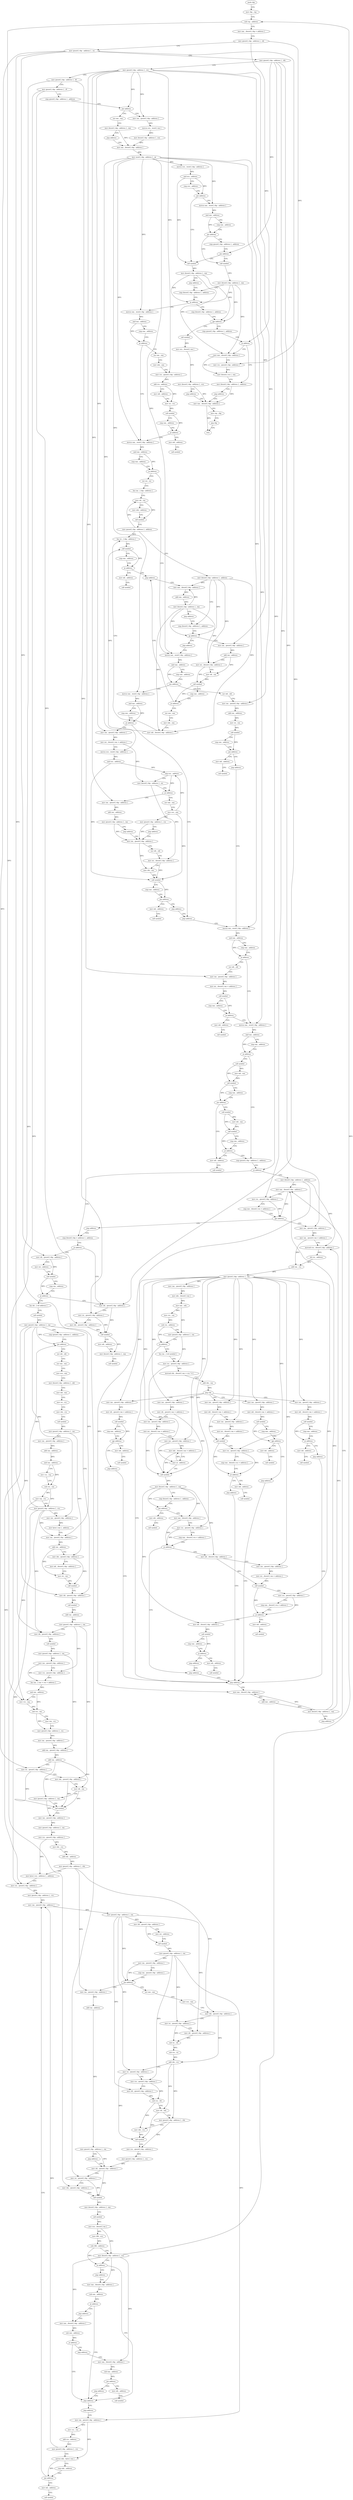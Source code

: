 digraph "func" {
"366496" [label = "push rbp" ]
"366497" [label = "mov rbp , rsp" ]
"366500" [label = "sub rsp , address" ]
"366507" [label = "mov eax , dword [ rbp + address ]" ]
"366510" [label = "mov qword [ rbp - address ] , rdi" ]
"366514" [label = "mov qword [ rbp - address ] , rsi" ]
"366518" [label = "mov qword [ rbp - address ] , rdx" ]
"366522" [label = "mov qword [ rbp - address ] , rcx" ]
"366526" [label = "mov qword [ rbp - address ] , r8" ]
"366530" [label = "mov qword [ rbp - address ] , r9" ]
"366534" [label = "cmp qword [ rbp - address ] , address" ]
"366539" [label = "jne address" ]
"366558" [label = "mov rax , qword [ rbp - address ]" ]
"366545" [label = "xor eax , eax" ]
"366562" [label = "movsx ecx , word [ rax ]" ]
"366565" [label = "mov dword [ rbp - address ] , ecx" ]
"366571" [label = "mov eax , dword [ rbp - address ]" ]
"366547" [label = "mov dword [ rbp - address ] , eax" ]
"366553" [label = "jmp address" ]
"366624" [label = "call symbol" ]
"366629" [label = "mov dword [ rbp - address ] , eax" ]
"366632" [label = "jmp address" ]
"366645" [label = "cmp dword [ rbp - address ] , address" ]
"366597" [label = "movsx eax , word [ rbp - address ]" ]
"366601" [label = "and eax , address" ]
"366604" [label = "cmp eax , address" ]
"366607" [label = "jne address" ]
"366637" [label = "call symbol" ]
"366613" [label = "cmp qword [ rbp - address ] , address" ]
"366577" [label = "mov word [ rbp - address ] , ax" ]
"366581" [label = "movsx ecx , word [ rbp - address ]" ]
"366585" [label = "and ecx , address" ]
"366588" [label = "cmp ecx , address" ]
"366591" [label = "jne address" ]
"366649" [label = "je address" ]
"366712" [label = "movsx eax , word [ rbp - address ]" ]
"366655" [label = "cmp dword [ rbp - address ] , address" ]
"366642" [label = "mov dword [ rbp - address ] , eax" ]
"366618" [label = "jne address" ]
"366716" [label = "and eax , address" ]
"366719" [label = "cmp eax , address" ]
"366722" [label = "je address" ]
"366775" [label = "movsx eax , word [ rbp - address ]" ]
"366728" [label = "xor eax , eax" ]
"366659" [label = "jge address" ]
"366680" [label = "cmp qword [ rbp - address ] , address" ]
"366665" [label = "call symbol" ]
"366779" [label = "and eax , address" ]
"366782" [label = "cmp eax , address" ]
"366785" [label = "je address" ]
"366933" [label = "movsx eax , word [ rbp - address ]" ]
"366791" [label = "xor esi , esi" ]
"366730" [label = "mov edx , eax" ]
"366732" [label = "mov rcx , qword [ rbp - address ]" ]
"366736" [label = "add rcx , address" ]
"366743" [label = "mov edi , address" ]
"366748" [label = "mov rsi , rcx" ]
"366751" [label = "call symbol" ]
"366756" [label = "cmp eax , address" ]
"366759" [label = "je address" ]
"366765" [label = "mov edi , address" ]
"366685" [label = "je address" ]
"366700" [label = "mov dword [ rbp - address ] , address" ]
"366691" [label = "mov eax , dword [ rbp - address ]" ]
"366670" [label = "mov ecx , dword [ rax ]" ]
"366672" [label = "mov dword [ rbp - address ] , ecx" ]
"366675" [label = "jmp address" ]
"368383" [label = "mov eax , dword [ rbp - address ]" ]
"366937" [label = "and eax , address" ]
"366940" [label = "cmp eax , address" ]
"366943" [label = "jne address" ]
"366993" [label = "movsx eax , word [ rbp - address ]" ]
"366949" [label = "xor edi , edi" ]
"366793" [label = "lea rax , [ rbp - address ]" ]
"366800" [label = "mov rdi , rax" ]
"366803" [label = "mov edx , address" ]
"366808" [label = "call symbol" ]
"366813" [label = "mov qword [ rbp - address ] , address" ]
"366824" [label = "mov dword [ rbp - address ] , address" ]
"366831" [label = "cmp dword [ rbp - address ] , address" ]
"366770" [label = "call symbol" ]
"366707" [label = "jmp address" ]
"366694" [label = "mov rcx , qword [ rbp - address ]" ]
"366698" [label = "mov dword [ rcx ] , eax" ]
"368386" [label = "mov rsp , rbp" ]
"368389" [label = "pop rbp" ]
"368390" [label = "retn" ]
"366997" [label = "and eax , address" ]
"367000" [label = "cmp eax , address" ]
"367003" [label = "je address" ]
"367126" [label = "jmp address" ]
"367009" [label = "mov rax , qword [ rbp - address ]" ]
"366951" [label = "mov rax , qword [ rbp - address ]" ]
"366955" [label = "add rax , address" ]
"366961" [label = "mov rsi , rax" ]
"366964" [label = "call symbol" ]
"366969" [label = "cmp eax , address" ]
"366972" [label = "jne address" ]
"366988" [label = "jmp address" ]
"366978" [label = "mov edi , address" ]
"366928" [label = "jmp address" ]
"366841" [label = "mov rax , qword [ rbp - address ]" ]
"366845" [label = "add rax , address" ]
"366851" [label = "mov esi , dword [ rbp - address ]" ]
"366854" [label = "mov rdi , rax" ]
"366857" [label = "call symbol" ]
"366862" [label = "cmp eax , address" ]
"366865" [label = "je address" ]
"366909" [label = "jmp address" ]
"366871" [label = "xor eax , eax" ]
"367131" [label = "movsx eax , word [ rbp - address ]" ]
"367013" [label = "mov esi , dword [ rax + address ]" ]
"367019" [label = "movsx ecx , word [ rbp - address ]" ]
"367023" [label = "and ecx , address" ]
"367026" [label = "cmp ecx , address" ]
"367029" [label = "mov dword [ rbp - address ] , esi" ]
"367035" [label = "je address" ]
"367063" [label = "xor eax , eax" ]
"367041" [label = "mov rax , qword [ rbp - address ]" ]
"366983" [label = "call symbol" ]
"366914" [label = "mov eax , dword [ rbp - address ]" ]
"366873" [label = "mov edx , eax" ]
"366875" [label = "mov edi , dword [ rbp - address ]" ]
"366878" [label = "lea rsi , [ rbp - address ]" ]
"366885" [label = "call symbol" ]
"366890" [label = "cmp eax , address" ]
"366893" [label = "je address" ]
"366899" [label = "mov edi , address" ]
"367135" [label = "and eax , address" ]
"367138" [label = "cmp eax , address" ]
"367141" [label = "je address" ]
"367180" [label = "movsx eax , word [ rbp - address ]" ]
"367147" [label = "xor edi , edi" ]
"367065" [label = "mov ecx , eax" ]
"367067" [label = "mov qword [ rbp - address ] , rcx" ]
"367074" [label = "jmp address" ]
"367079" [label = "mov rax , qword [ rbp - address ]" ]
"367045" [label = "add rax , address" ]
"367051" [label = "mov qword [ rbp - address ] , rax" ]
"367058" [label = "jmp address" ]
"366917" [label = "add eax , address" ]
"366920" [label = "mov dword [ rbp - address ] , eax" ]
"366923" [label = "jmp address" ]
"366904" [label = "call symbol" ]
"367184" [label = "and eax , address" ]
"367187" [label = "cmp eax , address" ]
"367190" [label = "je address" ]
"367248" [label = "cmp qword [ rbp - address ] , address" ]
"367196" [label = "call symbol" ]
"367149" [label = "mov rax , qword [ rbp - address ]" ]
"367153" [label = "mov esi , dword [ rax + address ]" ]
"367156" [label = "call symbol" ]
"367161" [label = "cmp eax , address" ]
"367164" [label = "je address" ]
"367170" [label = "mov edi , address" ]
"367086" [label = "xor edi , edi" ]
"367088" [label = "mov esi , dword [ rbp - address ]" ]
"367094" [label = "mov rdx , rax" ]
"367097" [label = "call symbol" ]
"367102" [label = "cmp eax , address" ]
"367105" [label = "jne address" ]
"367121" [label = "jmp address" ]
"367111" [label = "mov edi , address" ]
"366835" [label = "jg address" ]
"367253" [label = "je address" ]
"367751" [label = "cmp dword [ rbp + address ] , address" ]
"367259" [label = "mov dword [ rbp - address ] , address" ]
"367201" [label = "mov edi , eax" ]
"367203" [label = "call symbol" ]
"367208" [label = "cmp eax , address" ]
"367211" [label = "jne address" ]
"367238" [label = "mov edi , address" ]
"367217" [label = "call symbol" ]
"367175" [label = "call symbol" ]
"367116" [label = "call symbol" ]
"367755" [label = "je address" ]
"367785" [label = "mov rdi , qword [ rbp - address ]" ]
"367761" [label = "mov rdi , qword [ rbp - address ]" ]
"367269" [label = "mov eax , dword [ rbp - address ]" ]
"367243" [label = "call symbol" ]
"367222" [label = "mov edi , eax" ]
"367224" [label = "call symbol" ]
"367229" [label = "cmp eax , address" ]
"367232" [label = "je address" ]
"367789" [label = "mov rsi , qword [ rbp - address ]" ]
"367793" [label = "mov rdx , qword [ rbp - address ]" ]
"367797" [label = "call symbol" ]
"367802" [label = "mov edi , address" ]
"367807" [label = "mov dword [ rbp - address ] , eax" ]
"367813" [label = "call symbol" ]
"367765" [label = "mov esi , address" ]
"367770" [label = "call symbol" ]
"367775" [label = "cmp rax , address" ]
"367779" [label = "je address" ]
"367818" [label = "lea rdi , [ rel address ]" ]
"367746" [label = "jmp address" ]
"367288" [label = "mov rax , qword [ rbp - address ]" ]
"367292" [label = "mov rax , qword [ rax + address ]" ]
"367296" [label = "movsxd rcx , dword [ rbp - address ]" ]
"367303" [label = "shl rcx , address" ]
"367307" [label = "add rax , rcx" ]
"367310" [label = "mov qword [ rbp - address ] , rax" ]
"367317" [label = "mov rax , qword [ rbp - address ]" ]
"367324" [label = "mov edx , dword [ rax ]" ]
"367326" [label = "mov eax , edx" ]
"367328" [label = "mov rcx , rax" ]
"367331" [label = "sub rcx , address" ]
"367335" [label = "mov qword [ rbp - address ] , rax" ]
"367342" [label = "ja address" ]
"367721" [label = "jmp address" ]
"367348" [label = "lea rax , [ rel symbol ]" ]
"367825" [label = "call symbol" ]
"367830" [label = "mov qword [ rbp - address ] , rax" ]
"367834" [label = "cmp qword [ rbp - address ] , address" ]
"367839" [label = "jne address" ]
"367934" [label = "mov rdi , qword [ rbp - address ]" ]
"367845" [label = "xor edi , edi" ]
"367726" [label = "mov eax , dword [ rbp - address ]" ]
"367355" [label = "mov rcx , qword [ rbp - address ]" ]
"367362" [label = "movsxd rdx , dword [ rax + rcx * 4 ]" ]
"367366" [label = "add rdx , rax" ]
"367369" [label = "jmp rdx" ]
"367371" [label = "mov rax , qword [ rbp - address ]" ]
"367410" [label = "mov rax , qword [ rbp - address ]" ]
"367586" [label = "mov rax , qword [ rbp - address ]" ]
"367642" [label = "mov rax , qword [ rbp - address ]" ]
"367682" [label = "mov rax , qword [ rbp - address ]" ]
"367938" [label = "call symbol" ]
"367943" [label = "add rax , address" ]
"367947" [label = "mov qword [ rbp - address ] , rax" ]
"367951" [label = "mov rdi , qword [ rbp - address ]" ]
"367955" [label = "call symbol" ]
"367960" [label = "mov qword [ rbp - address ] , rax" ]
"367964" [label = "mov rax , qword [ rbp - address ]" ]
"367968" [label = "mov rcx , qword [ rbp - address ]" ]
"367972" [label = "lea rax , [ rax + rcx + address ]" ]
"367977" [label = "and rax , address" ]
"367981" [label = "mov rcx , rsp" ]
"367984" [label = "sub rcx , rax" ]
"367987" [label = "mov rsp , rcx" ]
"367990" [label = "mov qword [ rbp - address ] , rcx" ]
"367994" [label = "mov rax , qword [ rbp - address ]" ]
"367998" [label = "add rax , qword [ rbp - address ]" ]
"368002" [label = "add rax , address" ]
"368008" [label = "mov rsi , qword [ rbp - address ]" ]
"368012" [label = "mov rdx , qword [ rbp - address ]" ]
"368016" [label = "mov rdi , rax" ]
"368019" [label = "mov qword [ rbp - address ] , rax" ]
"368026" [label = "call symbol" ]
"368031" [label = "mov rax , qword [ rbp - address ]" ]
"368038" [label = "mov qword [ rbp - address ] , rax" ]
"368042" [label = "mov rcx , qword [ rbp - address ]" ]
"368046" [label = "mov rdx , rcx" ]
"368049" [label = "add rdx , address" ]
"368056" [label = "mov qword [ rbp - address ] , rdx" ]
"368060" [label = "mov byte [ rcx - address ] , address" ]
"368064" [label = "mov rcx , qword [ rbp - address ]" ]
"368068" [label = "mov qword [ rbp - address ] , rcx" ]
"368072" [label = "mov rax , qword [ rbp - address ]" ]
"367847" [label = "xor eax , eax" ]
"367849" [label = "mov ecx , eax" ]
"367851" [label = "mov dword [ rbp - address ] , edi" ]
"367857" [label = "mov edi , eax" ]
"367859" [label = "mov rsi , rcx" ]
"367862" [label = "mov rdx , rcx" ]
"367865" [label = "call symbol" ]
"367870" [label = "mov qword [ rbp - address ] , rax" ]
"367874" [label = "mov rax , qword [ rbp - address ]" ]
"367878" [label = "add rax , address" ]
"367882" [label = "and rax , address" ]
"367886" [label = "mov rcx , rsp" ]
"367889" [label = "sub rcx , rax" ]
"367892" [label = "mov rsp , rcx" ]
"367895" [label = "mov qword [ rbp - address ] , rcx" ]
"367899" [label = "mov rax , qword [ rbp - address ]" ]
"367903" [label = "mov byte [ rax ] , address" ]
"367906" [label = "mov rax , qword [ rbp - address ]" ]
"367910" [label = "add rax , address" ]
"367916" [label = "mov rdx , qword [ rbp - address ]" ]
"367920" [label = "mov edi , dword [ rbp - address ]" ]
"367926" [label = "mov rsi , rax" ]
"367929" [label = "call symbol" ]
"367732" [label = "add eax , address" ]
"367735" [label = "mov dword [ rbp - address ] , eax" ]
"367741" [label = "jmp address" ]
"367378" [label = "mov edi , dword [ rax + address ]" ]
"367381" [label = "call symbol" ]
"367386" [label = "cmp eax , address" ]
"367389" [label = "je address" ]
"367405" [label = "jmp address" ]
"367395" [label = "mov edi , address" ]
"367417" [label = "mov rdi , qword [ rax + address ]" ]
"367421" [label = "mov rax , qword [ rbp - address ]" ]
"367428" [label = "mov esi , dword [ rax + address ]" ]
"367431" [label = "mov rax , qword [ rbp - address ]" ]
"367438" [label = "mov edx , dword [ rax + address ]" ]
"367441" [label = "mov al , address" ]
"367443" [label = "call symbol" ]
"367448" [label = "mov dword [ rbp - address ] , eax" ]
"367454" [label = "cmp dword [ rbp - address ] , address" ]
"367461" [label = "jne address" ]
"367477" [label = "mov eax , dword [ rbp - address ]" ]
"367467" [label = "mov edi , address" ]
"367593" [label = "mov edi , dword [ rax + address ]" ]
"367596" [label = "mov rax , qword [ rbp - address ]" ]
"367603" [label = "mov esi , dword [ rax + address ]" ]
"367606" [label = "call symbol" ]
"367611" [label = "mov rcx , qword [ rbp - address ]" ]
"367618" [label = "cmp eax , dword [ rcx + address ]" ]
"367621" [label = "je address" ]
"367637" [label = "jmp address" ]
"367627" [label = "mov edi , address" ]
"367649" [label = "mov rdi , qword [ rax + address ]" ]
"367653" [label = "call symbol" ]
"367658" [label = "cmp eax , address" ]
"367661" [label = "jge address" ]
"367677" [label = "jmp address" ]
"367667" [label = "mov edi , address" ]
"367689" [label = "mov edi , dword [ rax + address ]" ]
"367692" [label = "call symbol" ]
"367697" [label = "cmp eax , address" ]
"367700" [label = "jge address" ]
"367716" [label = "jmp address" ]
"367706" [label = "mov edi , address" ]
"368134" [label = "xor eax , eax" ]
"368136" [label = "mov ecx , eax" ]
"368138" [label = "mov rdx , qword [ rbp - address ]" ]
"368142" [label = "mov rsi , qword [ rbp - address ]" ]
"368146" [label = "mov rdi , qword [ rbp - address ]" ]
"368150" [label = "sub rsi , rdi" ]
"368153" [label = "sub rcx , rsi" ]
"368156" [label = "add rdx , rcx" ]
"368159" [label = "mov rsi , qword [ rbp - address ]" ]
"368163" [label = "mov rcx , qword [ rbp - address ]" ]
"368167" [label = "mov rdi , qword [ rbp - address ]" ]
"368171" [label = "sub rcx , rdi" ]
"368174" [label = "mov rdi , rdx" ]
"368177" [label = "mov qword [ rbp - address ] , rdx" ]
"368184" [label = "mov rdx , rcx" ]
"368187" [label = "call symbol" ]
"368192" [label = "mov rcx , qword [ rbp - address ]" ]
"368199" [label = "mov qword [ rbp - address ] , rcx" ]
"368206" [label = "mov rdi , qword [ rbp - address ]" ]
"368112" [label = "mov rax , qword [ rbp - address ]" ]
"368116" [label = "add rax , address" ]
"368122" [label = "mov qword [ rbp - address ] , rax" ]
"368129" [label = "jmp address" ]
"367275" [label = "mov rcx , qword [ rbp - address ]" ]
"367279" [label = "cmp eax , dword [ rcx + address ]" ]
"367282" [label = "jge address" ]
"367400" [label = "call symbol" ]
"367483" [label = "mov rcx , qword [ rbp - address ]" ]
"367490" [label = "cmp eax , dword [ rcx + address ]" ]
"367493" [label = "je address" ]
"367581" [label = "jmp address" ]
"367499" [label = "mov edi , dword [ rbp - address ]" ]
"367472" [label = "call symbol" ]
"367632" [label = "call symbol" ]
"367672" [label = "call symbol" ]
"367711" [label = "call symbol" ]
"368323" [label = "jmp address" ]
"368338" [label = "jmp address" ]
"368258" [label = "jmp address" ]
"368263" [label = "mov eax , dword [ rbp - address ]" ]
"368213" [label = "mov rsi , qword [ rbp - address ]" ]
"368217" [label = "mov rdx , qword [ rbp - address ]" ]
"368221" [label = "call symbol" ]
"368226" [label = "mov dword [ rbp - address ] , eax" ]
"368232" [label = "call symbol" ]
"368237" [label = "mov ecx , dword [ rax ]" ]
"368239" [label = "mov r8d , ecx" ]
"368242" [label = "sub r8d , address" ]
"368246" [label = "mov dword [ rbp - address ] , ecx" ]
"368252" [label = "je address" ]
"367505" [label = "mov rax , qword [ rbp - address ]" ]
"367512" [label = "mov esi , dword [ rax + address ]" ]
"367515" [label = "call symbol" ]
"367520" [label = "mov rcx , qword [ rbp - address ]" ]
"367527" [label = "cmp eax , dword [ rcx + address ]" ]
"367530" [label = "je address" ]
"367546" [label = "mov edi , dword [ rbp - address ]" ]
"367536" [label = "mov edi , address" ]
"368343" [label = "mov rax , qword [ rbp - address ]" ]
"368269" [label = "sub eax , address" ]
"368272" [label = "je address" ]
"368278" [label = "jmp address" ]
"367552" [label = "call symbol" ]
"367557" [label = "cmp eax , address" ]
"367560" [label = "je address" ]
"367576" [label = "jmp address" ]
"367566" [label = "mov edi , address" ]
"367541" [label = "call symbol" ]
"368347" [label = "mov rcx , rax" ]
"368350" [label = "add rcx , address" ]
"368357" [label = "mov qword [ rbp - address ] , rcx" ]
"368361" [label = "movsx edx , byte [ rax ]" ]
"368364" [label = "cmp edx , address" ]
"368367" [label = "jne address" ]
"368373" [label = "mov edi , address" ]
"368283" [label = "mov eax , dword [ rbp - address ]" ]
"367571" [label = "call symbol" ]
"368076" [label = "mov qword [ rbp - address ] , rax" ]
"368080" [label = "mov rdi , qword [ rbp - address ]" ]
"368084" [label = "mov esi , address" ]
"368089" [label = "call symbol" ]
"368094" [label = "mov qword [ rbp - address ] , rax" ]
"368098" [label = "mov rax , qword [ rbp - address ]" ]
"368102" [label = "cmp rax , qword [ rbp - address ]" ]
"368106" [label = "jne address" ]
"368378" [label = "call symbol" ]
"368289" [label = "sub eax , address" ]
"368292" [label = "je address" ]
"368298" [label = "jmp address" ]
"368303" [label = "mov eax , dword [ rbp - address ]" ]
"368309" [label = "sub eax , address" ]
"368312" [label = "jne address" ]
"368328" [label = "mov edi , address" ]
"368318" [label = "jmp address" ]
"368333" [label = "call symbol" ]
"366496" -> "366497" [ label = "CFG" ]
"366497" -> "366500" [ label = "CFG" ]
"366500" -> "366507" [ label = "CFG" ]
"366500" -> "367981" [ label = "DFG" ]
"366507" -> "366510" [ label = "CFG" ]
"366510" -> "366514" [ label = "CFG" ]
"366510" -> "366685" [ label = "DFG" ]
"366510" -> "366694" [ label = "DFG" ]
"366514" -> "366518" [ label = "CFG" ]
"366514" -> "367785" [ label = "DFG" ]
"366514" -> "367761" [ label = "DFG" ]
"366514" -> "367934" [ label = "DFG" ]
"366514" -> "368008" [ label = "DFG" ]
"366518" -> "366522" [ label = "CFG" ]
"366518" -> "366618" [ label = "DFG" ]
"366518" -> "367253" [ label = "DFG" ]
"366518" -> "367275" [ label = "DFG" ]
"366518" -> "367288" [ label = "DFG" ]
"366522" -> "366526" [ label = "CFG" ]
"366522" -> "366539" [ label = "DFG" ]
"366522" -> "366558" [ label = "DFG" ]
"366522" -> "366732" [ label = "DFG" ]
"366522" -> "366951" [ label = "DFG" ]
"366522" -> "367009" [ label = "DFG" ]
"366522" -> "366841" [ label = "DFG" ]
"366522" -> "367041" [ label = "DFG" ]
"366522" -> "367149" [ label = "DFG" ]
"366526" -> "366530" [ label = "CFG" ]
"366526" -> "367789" [ label = "DFG" ]
"366526" -> "368213" [ label = "DFG" ]
"366530" -> "366534" [ label = "CFG" ]
"366530" -> "367793" [ label = "DFG" ]
"366530" -> "368217" [ label = "DFG" ]
"366534" -> "366539" [ label = "CFG" ]
"366539" -> "366558" [ label = "CFG" ]
"366539" -> "366545" [ label = "CFG" ]
"366558" -> "366562" [ label = "DFG" ]
"366545" -> "366547" [ label = "CFG" ]
"366562" -> "366565" [ label = "DFG" ]
"366565" -> "366571" [ label = "DFG" ]
"366571" -> "366577" [ label = "DFG" ]
"366547" -> "366553" [ label = "CFG" ]
"366547" -> "366571" [ label = "DFG" ]
"366553" -> "366571" [ label = "CFG" ]
"366624" -> "366629" [ label = "DFG" ]
"366629" -> "366632" [ label = "CFG" ]
"366629" -> "366649" [ label = "DFG" ]
"366629" -> "366659" [ label = "DFG" ]
"366629" -> "366691" [ label = "DFG" ]
"366632" -> "366645" [ label = "CFG" ]
"366645" -> "366649" [ label = "CFG" ]
"366597" -> "366601" [ label = "DFG" ]
"366601" -> "366604" [ label = "CFG" ]
"366601" -> "366607" [ label = "DFG" ]
"366604" -> "366607" [ label = "CFG" ]
"366607" -> "366637" [ label = "CFG" ]
"366607" -> "366613" [ label = "CFG" ]
"366637" -> "366642" [ label = "DFG" ]
"366613" -> "366618" [ label = "CFG" ]
"366577" -> "366581" [ label = "DFG" ]
"366577" -> "366597" [ label = "DFG" ]
"366577" -> "366712" [ label = "DFG" ]
"366577" -> "366775" [ label = "DFG" ]
"366577" -> "366933" [ label = "DFG" ]
"366577" -> "366993" [ label = "DFG" ]
"366577" -> "367019" [ label = "DFG" ]
"366577" -> "367131" [ label = "DFG" ]
"366577" -> "367180" [ label = "DFG" ]
"366581" -> "366585" [ label = "DFG" ]
"366585" -> "366588" [ label = "CFG" ]
"366585" -> "366591" [ label = "DFG" ]
"366585" -> "366624" [ label = "DFG" ]
"366588" -> "366591" [ label = "CFG" ]
"366591" -> "366624" [ label = "CFG" ]
"366591" -> "366597" [ label = "CFG" ]
"366649" -> "366712" [ label = "CFG" ]
"366649" -> "366655" [ label = "CFG" ]
"366712" -> "366716" [ label = "DFG" ]
"366655" -> "366659" [ label = "CFG" ]
"366642" -> "366645" [ label = "CFG" ]
"366642" -> "366649" [ label = "DFG" ]
"366642" -> "366659" [ label = "DFG" ]
"366642" -> "366691" [ label = "DFG" ]
"366618" -> "366637" [ label = "CFG" ]
"366618" -> "366624" [ label = "CFG" ]
"366716" -> "366719" [ label = "CFG" ]
"366716" -> "366722" [ label = "DFG" ]
"366719" -> "366722" [ label = "CFG" ]
"366722" -> "366775" [ label = "CFG" ]
"366722" -> "366728" [ label = "CFG" ]
"366775" -> "366779" [ label = "DFG" ]
"366728" -> "366730" [ label = "CFG" ]
"366659" -> "366680" [ label = "CFG" ]
"366659" -> "366665" [ label = "CFG" ]
"366680" -> "366685" [ label = "CFG" ]
"366665" -> "366670" [ label = "DFG" ]
"366779" -> "366782" [ label = "CFG" ]
"366779" -> "366785" [ label = "DFG" ]
"366782" -> "366785" [ label = "CFG" ]
"366785" -> "366933" [ label = "CFG" ]
"366785" -> "366791" [ label = "CFG" ]
"366933" -> "366937" [ label = "DFG" ]
"366791" -> "366793" [ label = "CFG" ]
"366730" -> "366732" [ label = "CFG" ]
"366732" -> "366736" [ label = "DFG" ]
"366736" -> "366743" [ label = "CFG" ]
"366736" -> "366748" [ label = "DFG" ]
"366743" -> "366748" [ label = "CFG" ]
"366748" -> "366751" [ label = "DFG" ]
"366751" -> "366756" [ label = "CFG" ]
"366751" -> "366759" [ label = "DFG" ]
"366756" -> "366759" [ label = "CFG" ]
"366759" -> "366775" [ label = "CFG" ]
"366759" -> "366765" [ label = "CFG" ]
"366765" -> "366770" [ label = "CFG" ]
"366685" -> "366700" [ label = "CFG" ]
"366685" -> "366691" [ label = "CFG" ]
"366700" -> "366707" [ label = "CFG" ]
"366700" -> "368383" [ label = "DFG" ]
"366691" -> "366694" [ label = "CFG" ]
"366691" -> "366698" [ label = "DFG" ]
"366670" -> "366672" [ label = "DFG" ]
"366672" -> "366675" [ label = "CFG" ]
"366672" -> "368383" [ label = "DFG" ]
"366675" -> "368383" [ label = "CFG" ]
"368383" -> "368386" [ label = "CFG" ]
"368383" -> "368390" [ label = "DFG" ]
"366937" -> "366940" [ label = "CFG" ]
"366937" -> "366943" [ label = "DFG" ]
"366940" -> "366943" [ label = "CFG" ]
"366943" -> "366993" [ label = "CFG" ]
"366943" -> "366949" [ label = "CFG" ]
"366993" -> "366997" [ label = "DFG" ]
"366949" -> "366951" [ label = "CFG" ]
"366793" -> "366800" [ label = "CFG" ]
"366800" -> "366803" [ label = "CFG" ]
"366800" -> "366808" [ label = "DFG" ]
"366803" -> "366808" [ label = "CFG" ]
"366808" -> "366813" [ label = "CFG" ]
"366813" -> "366824" [ label = "CFG" ]
"366813" -> "366800" [ label = "DFG" ]
"366813" -> "366878" [ label = "DFG" ]
"366824" -> "366831" [ label = "CFG" ]
"366824" -> "366835" [ label = "DFG" ]
"366824" -> "366851" [ label = "DFG" ]
"366824" -> "366875" [ label = "DFG" ]
"366824" -> "366914" [ label = "DFG" ]
"366831" -> "366835" [ label = "CFG" ]
"366707" -> "368383" [ label = "CFG" ]
"366694" -> "366698" [ label = "DFG" ]
"366698" -> "366700" [ label = "CFG" ]
"368386" -> "368389" [ label = "CFG" ]
"368389" -> "368390" [ label = "CFG" ]
"366997" -> "367000" [ label = "CFG" ]
"366997" -> "367003" [ label = "DFG" ]
"367000" -> "367003" [ label = "CFG" ]
"367003" -> "367126" [ label = "CFG" ]
"367003" -> "367009" [ label = "CFG" ]
"367126" -> "367131" [ label = "CFG" ]
"367009" -> "367013" [ label = "DFG" ]
"366951" -> "366955" [ label = "DFG" ]
"366955" -> "366961" [ label = "DFG" ]
"366961" -> "366964" [ label = "DFG" ]
"366964" -> "366969" [ label = "CFG" ]
"366964" -> "366972" [ label = "DFG" ]
"366969" -> "366972" [ label = "CFG" ]
"366972" -> "366988" [ label = "CFG" ]
"366972" -> "366978" [ label = "CFG" ]
"366988" -> "367131" [ label = "CFG" ]
"366978" -> "366983" [ label = "CFG" ]
"366928" -> "366933" [ label = "CFG" ]
"366841" -> "366845" [ label = "DFG" ]
"366845" -> "366851" [ label = "CFG" ]
"366845" -> "366854" [ label = "DFG" ]
"366851" -> "366854" [ label = "CFG" ]
"366851" -> "366857" [ label = "DFG" ]
"366854" -> "366857" [ label = "DFG" ]
"366857" -> "366862" [ label = "CFG" ]
"366857" -> "366865" [ label = "DFG" ]
"366862" -> "366865" [ label = "CFG" ]
"366865" -> "366909" [ label = "CFG" ]
"366865" -> "366871" [ label = "CFG" ]
"366909" -> "366914" [ label = "CFG" ]
"366871" -> "366873" [ label = "CFG" ]
"367131" -> "367135" [ label = "DFG" ]
"367013" -> "367019" [ label = "CFG" ]
"367013" -> "367029" [ label = "DFG" ]
"367019" -> "367023" [ label = "DFG" ]
"367023" -> "367026" [ label = "DFG" ]
"367023" -> "367097" [ label = "DFG" ]
"367026" -> "367029" [ label = "CFG" ]
"367026" -> "367035" [ label = "DFG" ]
"367029" -> "367035" [ label = "CFG" ]
"367029" -> "367088" [ label = "DFG" ]
"367035" -> "367063" [ label = "CFG" ]
"367035" -> "367041" [ label = "CFG" ]
"367063" -> "367065" [ label = "CFG" ]
"367041" -> "367045" [ label = "DFG" ]
"366914" -> "366917" [ label = "DFG" ]
"366873" -> "366875" [ label = "CFG" ]
"366875" -> "366878" [ label = "CFG" ]
"366875" -> "366885" [ label = "DFG" ]
"366878" -> "366885" [ label = "DFG" ]
"366885" -> "366890" [ label = "CFG" ]
"366885" -> "366893" [ label = "DFG" ]
"366890" -> "366893" [ label = "CFG" ]
"366893" -> "366909" [ label = "CFG" ]
"366893" -> "366899" [ label = "CFG" ]
"366899" -> "366904" [ label = "CFG" ]
"367135" -> "367138" [ label = "CFG" ]
"367135" -> "367141" [ label = "DFG" ]
"367138" -> "367141" [ label = "CFG" ]
"367141" -> "367180" [ label = "CFG" ]
"367141" -> "367147" [ label = "CFG" ]
"367180" -> "367184" [ label = "DFG" ]
"367147" -> "367149" [ label = "CFG" ]
"367065" -> "367067" [ label = "CFG" ]
"367065" -> "367026" [ label = "DFG" ]
"367065" -> "367097" [ label = "DFG" ]
"367067" -> "367074" [ label = "CFG" ]
"367067" -> "367079" [ label = "DFG" ]
"367074" -> "367079" [ label = "CFG" ]
"367079" -> "367086" [ label = "CFG" ]
"367079" -> "367094" [ label = "DFG" ]
"367045" -> "367051" [ label = "DFG" ]
"367051" -> "367058" [ label = "CFG" ]
"367051" -> "367079" [ label = "DFG" ]
"367058" -> "367079" [ label = "CFG" ]
"366917" -> "366920" [ label = "DFG" ]
"366920" -> "366923" [ label = "CFG" ]
"366920" -> "366835" [ label = "DFG" ]
"366920" -> "366851" [ label = "DFG" ]
"366920" -> "366875" [ label = "DFG" ]
"366920" -> "366914" [ label = "DFG" ]
"366923" -> "366831" [ label = "CFG" ]
"367184" -> "367187" [ label = "CFG" ]
"367184" -> "367190" [ label = "DFG" ]
"367187" -> "367190" [ label = "CFG" ]
"367190" -> "367248" [ label = "CFG" ]
"367190" -> "367196" [ label = "CFG" ]
"367248" -> "367253" [ label = "CFG" ]
"367196" -> "367201" [ label = "DFG" ]
"367196" -> "367203" [ label = "DFG" ]
"367149" -> "367153" [ label = "DFG" ]
"367153" -> "367156" [ label = "DFG" ]
"367156" -> "367161" [ label = "CFG" ]
"367156" -> "367164" [ label = "DFG" ]
"367161" -> "367164" [ label = "CFG" ]
"367164" -> "367180" [ label = "CFG" ]
"367164" -> "367170" [ label = "CFG" ]
"367170" -> "367175" [ label = "CFG" ]
"367086" -> "367088" [ label = "CFG" ]
"367088" -> "367094" [ label = "CFG" ]
"367088" -> "367097" [ label = "DFG" ]
"367094" -> "367097" [ label = "DFG" ]
"367097" -> "367102" [ label = "CFG" ]
"367097" -> "367105" [ label = "DFG" ]
"367102" -> "367105" [ label = "CFG" ]
"367105" -> "367121" [ label = "CFG" ]
"367105" -> "367111" [ label = "CFG" ]
"367121" -> "367126" [ label = "CFG" ]
"367111" -> "367116" [ label = "CFG" ]
"366835" -> "366928" [ label = "CFG" ]
"366835" -> "366841" [ label = "CFG" ]
"367253" -> "367751" [ label = "CFG" ]
"367253" -> "367259" [ label = "CFG" ]
"367751" -> "367755" [ label = "CFG" ]
"367259" -> "367269" [ label = "DFG" ]
"367259" -> "367296" [ label = "DFG" ]
"367259" -> "367726" [ label = "DFG" ]
"367201" -> "367203" [ label = "DFG" ]
"367203" -> "367208" [ label = "CFG" ]
"367203" -> "367211" [ label = "DFG" ]
"367208" -> "367211" [ label = "CFG" ]
"367211" -> "367238" [ label = "CFG" ]
"367211" -> "367217" [ label = "CFG" ]
"367238" -> "367243" [ label = "CFG" ]
"367217" -> "367222" [ label = "DFG" ]
"367217" -> "367224" [ label = "DFG" ]
"367755" -> "367785" [ label = "CFG" ]
"367755" -> "367761" [ label = "CFG" ]
"367785" -> "367789" [ label = "CFG" ]
"367785" -> "367797" [ label = "DFG" ]
"367761" -> "367765" [ label = "CFG" ]
"367761" -> "367770" [ label = "DFG" ]
"367269" -> "367275" [ label = "CFG" ]
"367269" -> "367282" [ label = "DFG" ]
"367222" -> "367224" [ label = "DFG" ]
"367224" -> "367229" [ label = "CFG" ]
"367224" -> "367232" [ label = "DFG" ]
"367229" -> "367232" [ label = "CFG" ]
"367232" -> "367248" [ label = "CFG" ]
"367232" -> "367238" [ label = "CFG" ]
"367789" -> "367793" [ label = "CFG" ]
"367789" -> "367797" [ label = "DFG" ]
"367793" -> "367797" [ label = "DFG" ]
"367797" -> "367802" [ label = "CFG" ]
"367797" -> "367807" [ label = "DFG" ]
"367802" -> "367807" [ label = "CFG" ]
"367807" -> "367813" [ label = "CFG" ]
"367765" -> "367770" [ label = "CFG" ]
"367770" -> "367775" [ label = "CFG" ]
"367770" -> "367779" [ label = "DFG" ]
"367775" -> "367779" [ label = "CFG" ]
"367779" -> "367818" [ label = "CFG" ]
"367779" -> "367785" [ label = "CFG" ]
"367818" -> "367825" [ label = "CFG" ]
"367746" -> "367751" [ label = "CFG" ]
"367288" -> "367292" [ label = "DFG" ]
"367292" -> "367296" [ label = "CFG" ]
"367292" -> "367307" [ label = "DFG" ]
"367296" -> "367303" [ label = "DFG" ]
"367303" -> "367307" [ label = "DFG" ]
"367307" -> "367310" [ label = "DFG" ]
"367310" -> "367317" [ label = "DFG" ]
"367310" -> "367371" [ label = "DFG" ]
"367310" -> "367410" [ label = "DFG" ]
"367310" -> "367421" [ label = "DFG" ]
"367310" -> "367431" [ label = "DFG" ]
"367310" -> "367586" [ label = "DFG" ]
"367310" -> "367596" [ label = "DFG" ]
"367310" -> "367611" [ label = "DFG" ]
"367310" -> "367642" [ label = "DFG" ]
"367310" -> "367682" [ label = "DFG" ]
"367310" -> "367483" [ label = "DFG" ]
"367310" -> "367505" [ label = "DFG" ]
"367310" -> "367520" [ label = "DFG" ]
"367317" -> "367324" [ label = "DFG" ]
"367324" -> "367326" [ label = "DFG" ]
"367326" -> "367328" [ label = "DFG" ]
"367326" -> "367335" [ label = "DFG" ]
"367328" -> "367331" [ label = "DFG" ]
"367331" -> "367335" [ label = "CFG" ]
"367331" -> "367342" [ label = "DFG" ]
"367335" -> "367342" [ label = "CFG" ]
"367335" -> "367355" [ label = "DFG" ]
"367342" -> "367721" [ label = "CFG" ]
"367342" -> "367348" [ label = "CFG" ]
"367721" -> "367726" [ label = "CFG" ]
"367348" -> "367355" [ label = "CFG" ]
"367825" -> "367830" [ label = "DFG" ]
"367830" -> "367834" [ label = "CFG" ]
"367830" -> "367839" [ label = "DFG" ]
"367830" -> "367951" [ label = "DFG" ]
"367830" -> "368064" [ label = "DFG" ]
"367830" -> "367899" [ label = "DFG" ]
"367830" -> "367906" [ label = "DFG" ]
"367834" -> "367839" [ label = "CFG" ]
"367839" -> "367934" [ label = "CFG" ]
"367839" -> "367845" [ label = "CFG" ]
"367934" -> "367938" [ label = "DFG" ]
"367845" -> "367847" [ label = "CFG" ]
"367726" -> "367732" [ label = "DFG" ]
"367355" -> "367362" [ label = "DFG" ]
"367355" -> "367443" [ label = "DFG" ]
"367362" -> "367366" [ label = "DFG" ]
"367366" -> "367369" [ label = "DFG" ]
"367369" -> "367371" [ label = "CFG" ]
"367369" -> "367410" [ label = "CFG" ]
"367369" -> "367586" [ label = "CFG" ]
"367369" -> "367642" [ label = "CFG" ]
"367369" -> "367682" [ label = "CFG" ]
"367371" -> "367378" [ label = "DFG" ]
"367410" -> "367417" [ label = "DFG" ]
"367586" -> "367593" [ label = "DFG" ]
"367642" -> "367649" [ label = "DFG" ]
"367682" -> "367689" [ label = "DFG" ]
"367938" -> "367943" [ label = "DFG" ]
"367943" -> "367947" [ label = "DFG" ]
"367947" -> "367951" [ label = "CFG" ]
"367947" -> "367968" [ label = "DFG" ]
"367947" -> "368012" [ label = "DFG" ]
"367951" -> "367955" [ label = "DFG" ]
"367955" -> "367960" [ label = "DFG" ]
"367960" -> "367964" [ label = "DFG" ]
"367960" -> "367998" [ label = "DFG" ]
"367964" -> "367968" [ label = "CFG" ]
"367964" -> "367972" [ label = "DFG" ]
"367968" -> "367972" [ label = "DFG" ]
"367972" -> "367977" [ label = "DFG" ]
"367977" -> "367981" [ label = "CFG" ]
"367977" -> "367984" [ label = "DFG" ]
"367981" -> "367984" [ label = "DFG" ]
"367984" -> "367987" [ label = "CFG" ]
"367984" -> "367990" [ label = "DFG" ]
"367987" -> "367990" [ label = "CFG" ]
"367990" -> "367994" [ label = "DFG" ]
"367994" -> "367998" [ label = "DFG" ]
"367998" -> "368002" [ label = "DFG" ]
"368002" -> "368008" [ label = "CFG" ]
"368002" -> "368016" [ label = "DFG" ]
"368002" -> "368019" [ label = "DFG" ]
"368008" -> "368012" [ label = "CFG" ]
"368008" -> "368026" [ label = "DFG" ]
"368012" -> "368016" [ label = "CFG" ]
"368012" -> "368026" [ label = "DFG" ]
"368016" -> "368019" [ label = "CFG" ]
"368016" -> "368026" [ label = "DFG" ]
"368019" -> "368026" [ label = "CFG" ]
"368019" -> "368031" [ label = "DFG" ]
"368026" -> "368031" [ label = "CFG" ]
"368031" -> "368038" [ label = "DFG" ]
"368038" -> "368042" [ label = "DFG" ]
"368042" -> "368046" [ label = "DFG" ]
"368042" -> "368060" [ label = "DFG" ]
"368046" -> "368049" [ label = "DFG" ]
"368049" -> "368056" [ label = "DFG" ]
"368056" -> "368060" [ label = "CFG" ]
"368056" -> "368138" [ label = "DFG" ]
"368056" -> "368112" [ label = "DFG" ]
"368060" -> "368064" [ label = "CFG" ]
"368064" -> "368068" [ label = "DFG" ]
"368068" -> "368072" [ label = "DFG" ]
"368072" -> "368076" [ label = "DFG" ]
"367847" -> "367849" [ label = "CFG" ]
"367849" -> "367851" [ label = "CFG" ]
"367851" -> "367857" [ label = "CFG" ]
"367857" -> "367859" [ label = "CFG" ]
"367859" -> "367862" [ label = "CFG" ]
"367862" -> "367865" [ label = "CFG" ]
"367865" -> "367870" [ label = "DFG" ]
"367870" -> "367874" [ label = "DFG" ]
"367870" -> "367916" [ label = "DFG" ]
"367874" -> "367878" [ label = "DFG" ]
"367878" -> "367882" [ label = "DFG" ]
"367882" -> "367886" [ label = "CFG" ]
"367882" -> "367889" [ label = "DFG" ]
"367886" -> "367889" [ label = "CFG" ]
"367889" -> "367892" [ label = "DFG" ]
"367889" -> "367895" [ label = "DFG" ]
"367892" -> "367895" [ label = "CFG" ]
"367892" -> "367981" [ label = "DFG" ]
"367895" -> "367899" [ label = "DFG" ]
"367895" -> "367839" [ label = "DFG" ]
"367895" -> "367951" [ label = "DFG" ]
"367895" -> "368064" [ label = "DFG" ]
"367895" -> "367906" [ label = "DFG" ]
"367899" -> "367903" [ label = "DFG" ]
"367903" -> "367906" [ label = "CFG" ]
"367906" -> "367910" [ label = "DFG" ]
"367910" -> "367916" [ label = "CFG" ]
"367910" -> "367926" [ label = "DFG" ]
"367916" -> "367920" [ label = "CFG" ]
"367916" -> "367929" [ label = "DFG" ]
"367920" -> "367926" [ label = "CFG" ]
"367926" -> "367929" [ label = "DFG" ]
"367929" -> "367934" [ label = "CFG" ]
"367732" -> "367735" [ label = "DFG" ]
"367735" -> "367741" [ label = "CFG" ]
"367735" -> "367269" [ label = "DFG" ]
"367735" -> "367296" [ label = "DFG" ]
"367735" -> "367726" [ label = "DFG" ]
"367741" -> "367269" [ label = "CFG" ]
"367378" -> "367381" [ label = "DFG" ]
"367381" -> "367386" [ label = "CFG" ]
"367381" -> "367389" [ label = "DFG" ]
"367386" -> "367389" [ label = "CFG" ]
"367389" -> "367405" [ label = "CFG" ]
"367389" -> "367395" [ label = "CFG" ]
"367405" -> "367721" [ label = "CFG" ]
"367395" -> "367400" [ label = "CFG" ]
"367417" -> "367421" [ label = "CFG" ]
"367417" -> "367443" [ label = "DFG" ]
"367421" -> "367428" [ label = "DFG" ]
"367428" -> "367431" [ label = "CFG" ]
"367428" -> "367443" [ label = "DFG" ]
"367431" -> "367438" [ label = "DFG" ]
"367431" -> "367441" [ label = "DFG" ]
"367438" -> "367441" [ label = "CFG" ]
"367438" -> "367443" [ label = "DFG" ]
"367441" -> "367443" [ label = "CFG" ]
"367441" -> "367438" [ label = "DFG" ]
"367443" -> "367448" [ label = "DFG" ]
"367448" -> "367454" [ label = "CFG" ]
"367448" -> "367461" [ label = "DFG" ]
"367448" -> "367477" [ label = "DFG" ]
"367448" -> "367499" [ label = "DFG" ]
"367448" -> "367546" [ label = "DFG" ]
"367454" -> "367461" [ label = "CFG" ]
"367461" -> "367477" [ label = "CFG" ]
"367461" -> "367467" [ label = "CFG" ]
"367477" -> "367483" [ label = "CFG" ]
"367477" -> "367493" [ label = "DFG" ]
"367467" -> "367472" [ label = "CFG" ]
"367593" -> "367596" [ label = "CFG" ]
"367593" -> "367606" [ label = "DFG" ]
"367596" -> "367603" [ label = "DFG" ]
"367603" -> "367606" [ label = "DFG" ]
"367606" -> "367611" [ label = "CFG" ]
"367606" -> "367621" [ label = "DFG" ]
"367611" -> "367618" [ label = "CFG" ]
"367611" -> "367621" [ label = "DFG" ]
"367618" -> "367621" [ label = "CFG" ]
"367621" -> "367637" [ label = "CFG" ]
"367621" -> "367627" [ label = "CFG" ]
"367637" -> "367721" [ label = "CFG" ]
"367627" -> "367632" [ label = "CFG" ]
"367649" -> "367653" [ label = "DFG" ]
"367653" -> "367658" [ label = "CFG" ]
"367653" -> "367661" [ label = "DFG" ]
"367658" -> "367661" [ label = "CFG" ]
"367661" -> "367677" [ label = "CFG" ]
"367661" -> "367667" [ label = "CFG" ]
"367677" -> "367721" [ label = "CFG" ]
"367667" -> "367672" [ label = "CFG" ]
"367689" -> "367692" [ label = "DFG" ]
"367692" -> "367697" [ label = "CFG" ]
"367692" -> "367700" [ label = "DFG" ]
"367697" -> "367700" [ label = "CFG" ]
"367700" -> "367716" [ label = "CFG" ]
"367700" -> "367706" [ label = "CFG" ]
"367716" -> "367721" [ label = "CFG" ]
"367706" -> "367711" [ label = "CFG" ]
"368134" -> "368136" [ label = "CFG" ]
"368136" -> "368138" [ label = "CFG" ]
"368138" -> "368142" [ label = "CFG" ]
"368138" -> "368156" [ label = "DFG" ]
"368142" -> "368146" [ label = "CFG" ]
"368142" -> "368150" [ label = "DFG" ]
"368146" -> "368150" [ label = "DFG" ]
"368150" -> "368153" [ label = "DFG" ]
"368153" -> "368156" [ label = "DFG" ]
"368156" -> "368159" [ label = "CFG" ]
"368156" -> "368174" [ label = "DFG" ]
"368156" -> "368177" [ label = "DFG" ]
"368159" -> "368163" [ label = "CFG" ]
"368159" -> "368187" [ label = "DFG" ]
"368163" -> "368167" [ label = "CFG" ]
"368163" -> "368171" [ label = "DFG" ]
"368167" -> "368171" [ label = "DFG" ]
"368171" -> "368174" [ label = "CFG" ]
"368171" -> "368184" [ label = "DFG" ]
"368174" -> "368177" [ label = "CFG" ]
"368174" -> "368187" [ label = "DFG" ]
"368177" -> "368184" [ label = "CFG" ]
"368177" -> "368192" [ label = "DFG" ]
"368184" -> "368187" [ label = "DFG" ]
"368187" -> "368192" [ label = "CFG" ]
"368192" -> "368199" [ label = "DFG" ]
"368199" -> "368206" [ label = "DFG" ]
"368206" -> "368213" [ label = "CFG" ]
"368206" -> "368221" [ label = "DFG" ]
"368112" -> "368116" [ label = "DFG" ]
"368116" -> "368122" [ label = "DFG" ]
"368122" -> "368129" [ label = "CFG" ]
"368122" -> "368206" [ label = "DFG" ]
"368129" -> "368206" [ label = "CFG" ]
"367275" -> "367279" [ label = "CFG" ]
"367275" -> "367282" [ label = "DFG" ]
"367279" -> "367282" [ label = "CFG" ]
"367282" -> "367746" [ label = "CFG" ]
"367282" -> "367288" [ label = "CFG" ]
"367483" -> "367490" [ label = "CFG" ]
"367483" -> "367493" [ label = "DFG" ]
"367490" -> "367493" [ label = "CFG" ]
"367493" -> "367581" [ label = "CFG" ]
"367493" -> "367499" [ label = "CFG" ]
"367581" -> "367721" [ label = "CFG" ]
"367499" -> "367505" [ label = "CFG" ]
"367499" -> "367515" [ label = "DFG" ]
"368323" -> "368338" [ label = "CFG" ]
"368338" -> "368343" [ label = "CFG" ]
"368258" -> "368263" [ label = "CFG" ]
"368263" -> "368269" [ label = "DFG" ]
"368213" -> "368217" [ label = "CFG" ]
"368213" -> "368221" [ label = "DFG" ]
"368217" -> "368221" [ label = "DFG" ]
"368221" -> "368226" [ label = "DFG" ]
"368226" -> "368232" [ label = "CFG" ]
"368232" -> "368237" [ label = "DFG" ]
"368237" -> "368239" [ label = "DFG" ]
"368237" -> "368246" [ label = "DFG" ]
"368239" -> "368242" [ label = "DFG" ]
"368242" -> "368246" [ label = "CFG" ]
"368242" -> "368252" [ label = "DFG" ]
"368246" -> "368252" [ label = "CFG" ]
"368246" -> "366500" [ label = "DFG" ]
"368246" -> "368263" [ label = "DFG" ]
"368246" -> "368283" [ label = "DFG" ]
"368246" -> "368303" [ label = "DFG" ]
"368252" -> "368323" [ label = "CFG" ]
"368252" -> "368258" [ label = "CFG" ]
"367505" -> "367512" [ label = "DFG" ]
"367512" -> "367515" [ label = "DFG" ]
"367515" -> "367520" [ label = "CFG" ]
"367515" -> "367530" [ label = "DFG" ]
"367520" -> "367527" [ label = "CFG" ]
"367520" -> "367530" [ label = "DFG" ]
"367527" -> "367530" [ label = "CFG" ]
"367530" -> "367546" [ label = "CFG" ]
"367530" -> "367536" [ label = "CFG" ]
"367546" -> "367552" [ label = "DFG" ]
"367536" -> "367541" [ label = "CFG" ]
"368343" -> "368347" [ label = "DFG" ]
"368343" -> "368361" [ label = "DFG" ]
"368269" -> "368272" [ label = "DFG" ]
"368272" -> "368323" [ label = "CFG" ]
"368272" -> "368278" [ label = "CFG" ]
"368278" -> "368283" [ label = "CFG" ]
"367552" -> "367557" [ label = "CFG" ]
"367552" -> "367560" [ label = "DFG" ]
"367557" -> "367560" [ label = "CFG" ]
"367560" -> "367576" [ label = "CFG" ]
"367560" -> "367566" [ label = "CFG" ]
"367576" -> "367581" [ label = "CFG" ]
"367566" -> "367571" [ label = "CFG" ]
"368347" -> "368350" [ label = "DFG" ]
"368350" -> "368357" [ label = "DFG" ]
"368357" -> "368361" [ label = "CFG" ]
"368357" -> "368072" [ label = "DFG" ]
"368361" -> "368364" [ label = "CFG" ]
"368361" -> "368367" [ label = "DFG" ]
"368364" -> "368367" [ label = "CFG" ]
"368367" -> "368072" [ label = "CFG" ]
"368367" -> "368373" [ label = "CFG" ]
"368373" -> "368378" [ label = "CFG" ]
"368283" -> "368289" [ label = "DFG" ]
"368076" -> "368080" [ label = "DFG" ]
"368076" -> "368106" [ label = "DFG" ]
"368076" -> "368146" [ label = "DFG" ]
"368076" -> "368159" [ label = "DFG" ]
"368076" -> "368167" [ label = "DFG" ]
"368080" -> "368084" [ label = "CFG" ]
"368080" -> "368089" [ label = "DFG" ]
"368084" -> "368089" [ label = "CFG" ]
"368089" -> "368094" [ label = "DFG" ]
"368094" -> "368098" [ label = "DFG" ]
"368094" -> "368142" [ label = "DFG" ]
"368094" -> "368163" [ label = "DFG" ]
"368094" -> "368343" [ label = "DFG" ]
"368098" -> "368102" [ label = "CFG" ]
"368098" -> "368106" [ label = "DFG" ]
"368102" -> "368106" [ label = "CFG" ]
"368106" -> "368134" [ label = "CFG" ]
"368106" -> "368112" [ label = "CFG" ]
"368289" -> "368292" [ label = "DFG" ]
"368292" -> "368323" [ label = "CFG" ]
"368292" -> "368298" [ label = "CFG" ]
"368298" -> "368303" [ label = "CFG" ]
"368303" -> "368309" [ label = "DFG" ]
"368309" -> "368312" [ label = "DFG" ]
"368312" -> "368328" [ label = "CFG" ]
"368312" -> "368318" [ label = "CFG" ]
"368328" -> "368333" [ label = "CFG" ]
"368318" -> "368323" [ label = "CFG" ]
}
